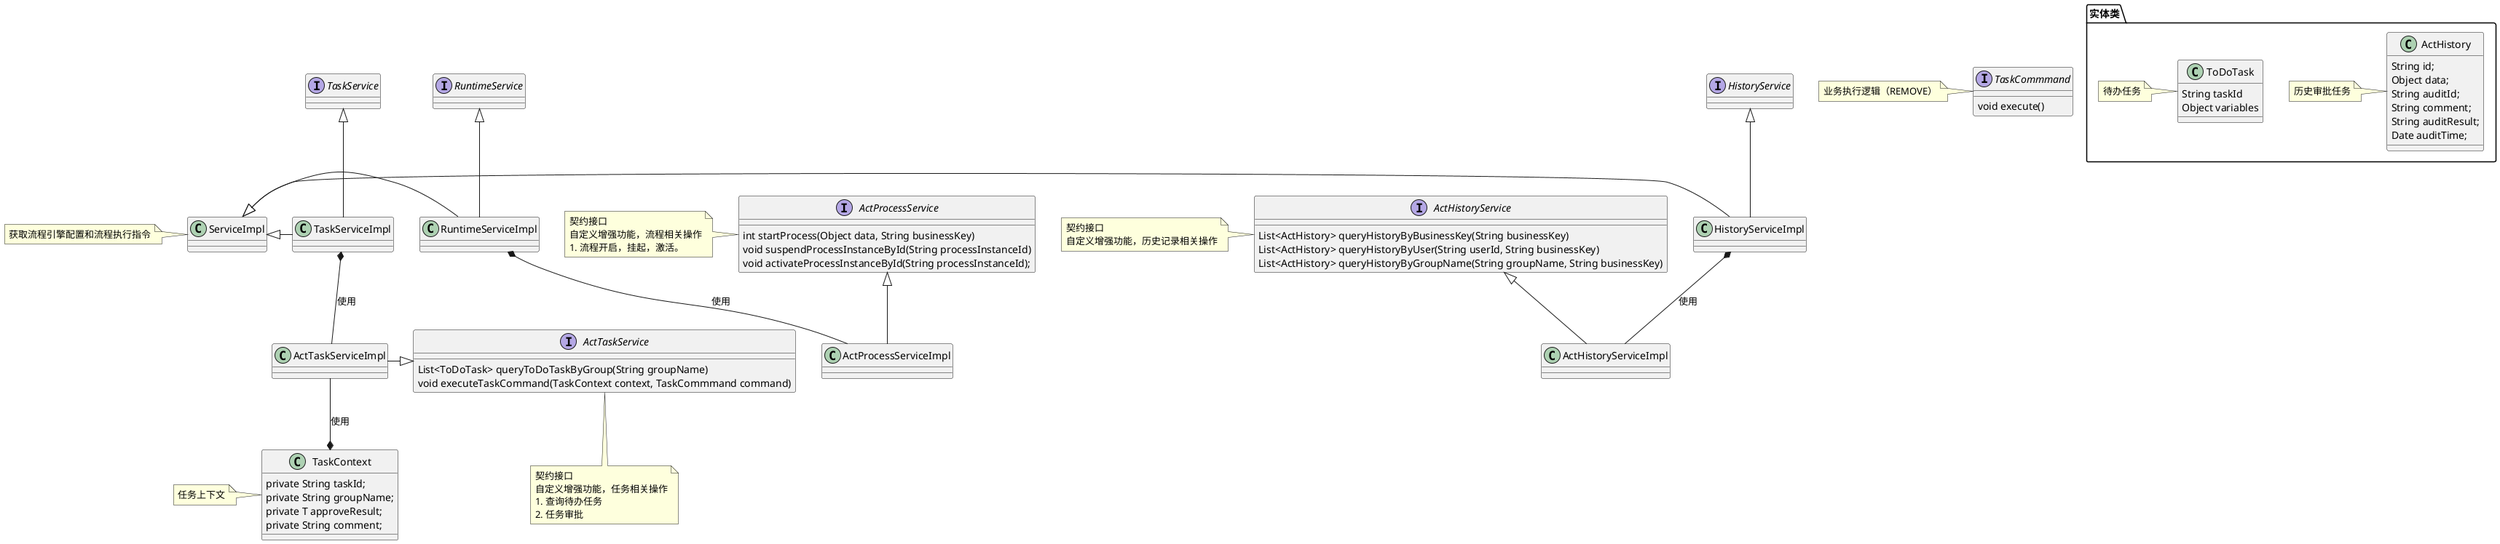 @startuml

interface RuntimeService
class ServiceImpl
note left
    获取流程引擎配置和流程执行指令
end note
class RuntimeServiceImpl

RuntimeService <|-- RuntimeServiceImpl
ServiceImpl <|- RuntimeServiceImpl

RuntimeServiceImpl *-- ActProcessServiceImpl : 使用
class ActProcessServiceImpl {
}

ActProcessService <|-- ActProcessServiceImpl
interface ActProcessService {
    int startProcess(Object data, String businessKey)
    void suspendProcessInstanceById(String processInstanceId)
    void activateProcessInstanceById(String processInstanceId);
}
note left
    契约接口
    自定义增强功能，流程相关操作
    1. 流程开启，挂起，激活。
end note

interface TaskService
class TaskServiceImpl
TaskService <|-- TaskServiceImpl
ServiceImpl <|- TaskServiceImpl

TaskServiceImpl *-- ActTaskServiceImpl : 使用
class ActTaskServiceImpl {
}

ActTaskService <|- ActTaskServiceImpl
interface ActTaskService {
    List<ToDoTask> queryToDoTaskByGroup(String groupName)
    void executeTaskCommand(TaskContext context, TaskCommmand command)
}
note bottom
    契约接口
    自定义增强功能，任务相关操作
    1. 查询待办任务
    2. 任务审批
end note

ActTaskServiceImpl --* TaskContext : 使用
class TaskContext {
    private String taskId;
    private String groupName;
    private T approveResult;
    private String comment;
}
note left
    任务上下文
end note

interface TaskCommmand {
    void execute()
}
note left
    业务执行逻辑（REMOVE）
end note


interface HistoryService
class HistoryServiceImpl
HistoryService <|-- HistoryServiceImpl
ServiceImpl <|- HistoryServiceImpl
HistoryServiceImpl *-- ActHistoryServiceImpl : 使用
class ActHistoryServiceImpl {
}

ActHistoryService <|-- ActHistoryServiceImpl
interface ActHistoryService {
    List<ActHistory> queryHistoryByBusinessKey(String businessKey)
    List<ActHistory> queryHistoryByUser(String userId, String businessKey)
    List<ActHistory> queryHistoryByGroupName(String groupName, String businessKey)
}
note left
    契约接口
    自定义增强功能，历史记录相关操作
end note


package 实体类 {
    class ActHistory {
        String id;
        Object data;
        String auditId;
        String comment;
        String auditResult;
        Date auditTime;
    }
    note left
        历史审批任务
    end note

    class ToDoTask {
        String taskId
        Object variables
    }
    note left
        待办任务
    end note
}



@enduml